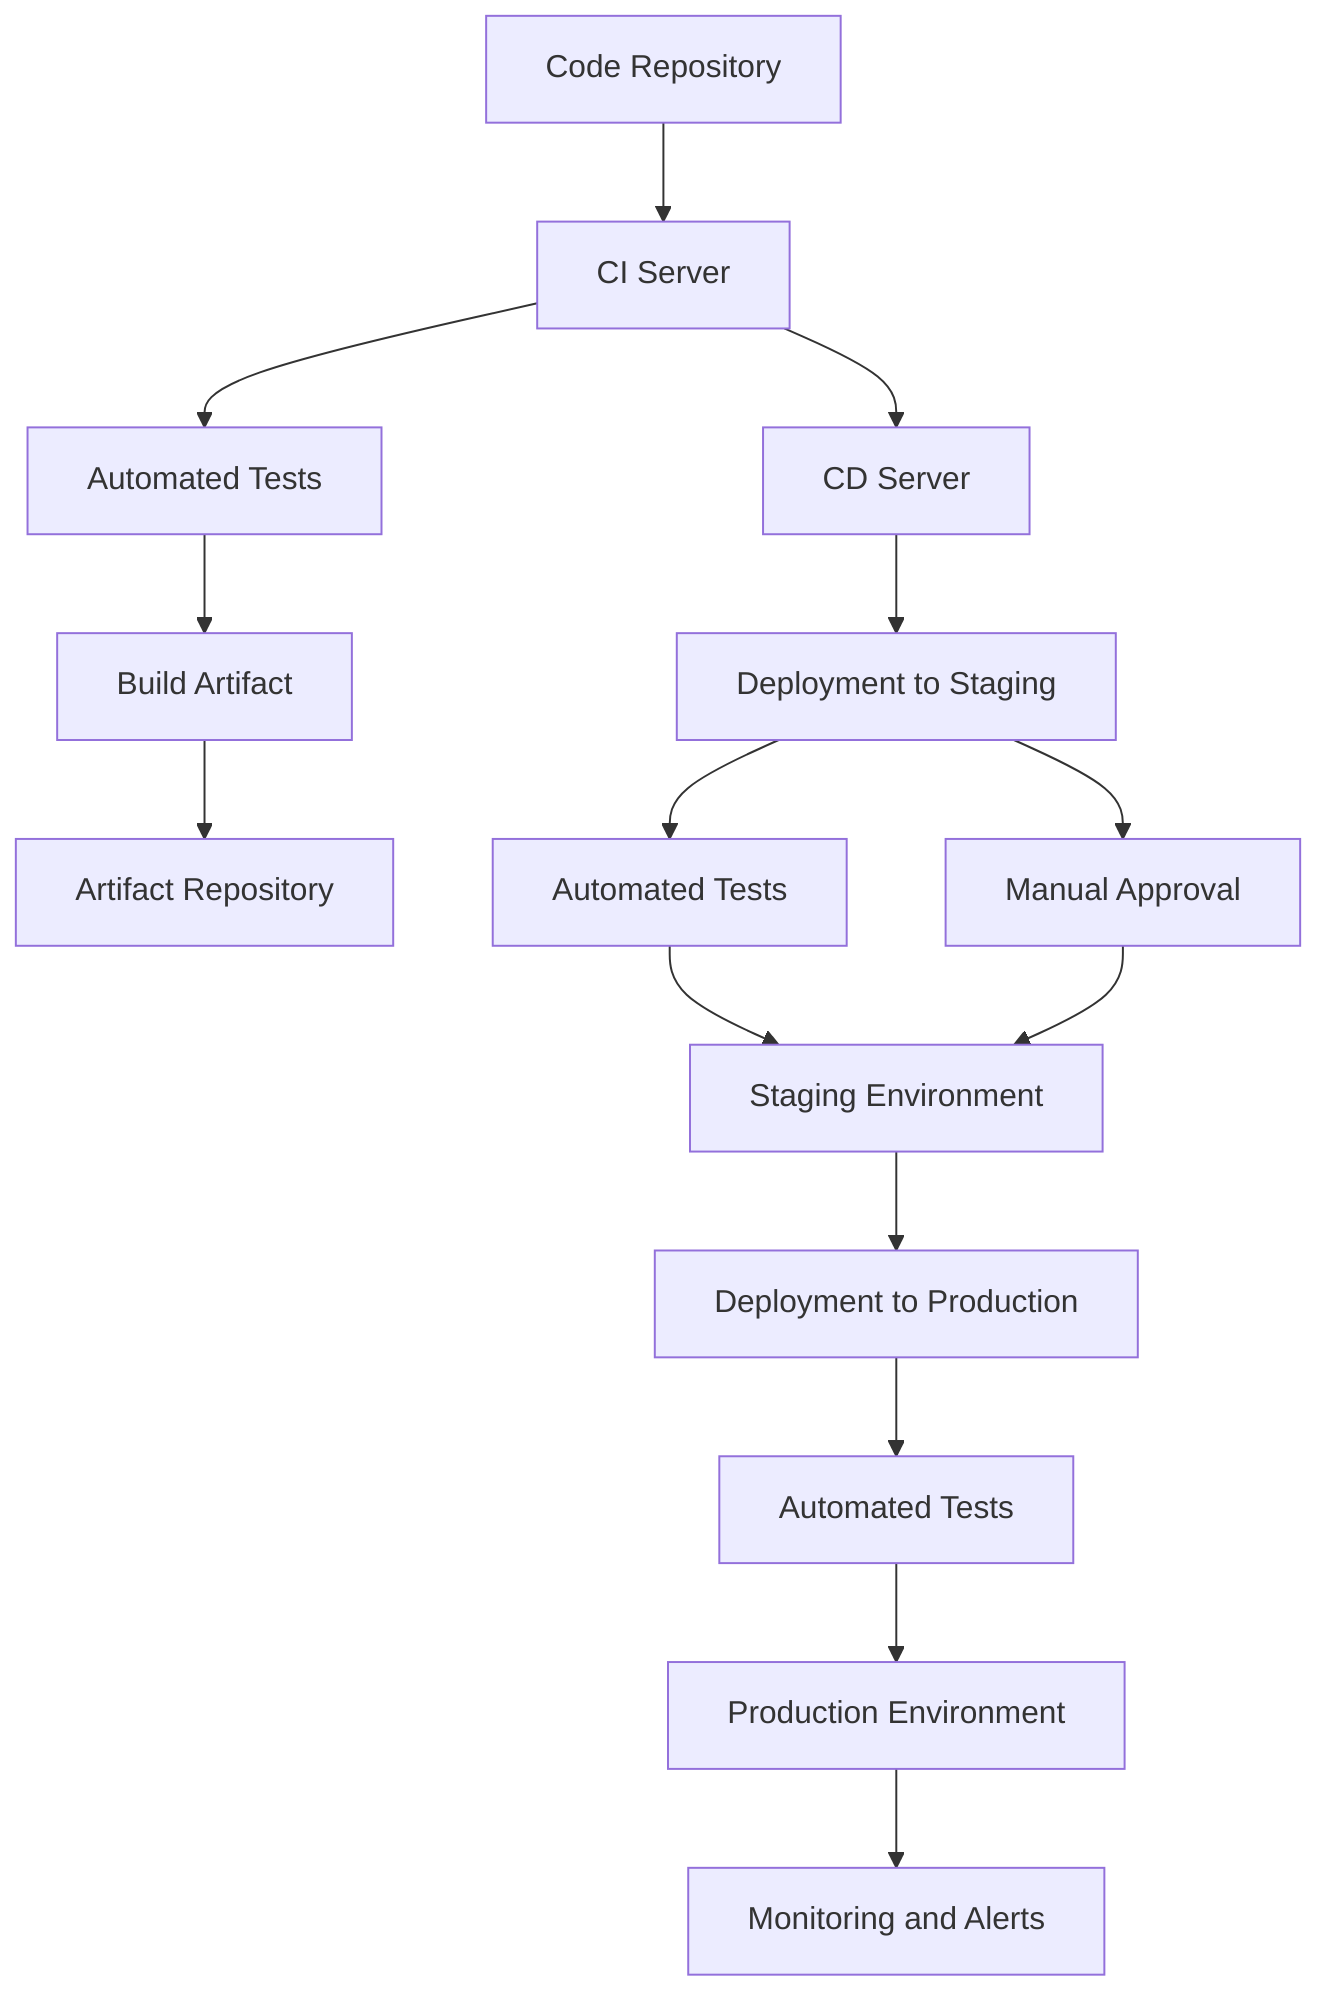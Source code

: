graph TD;
    A[Code Repository] --> B[CI Server];
    B --> C[Automated Tests];
    C --> D[Build Artifact];
    D --> E[Artifact Repository];
    B --> F[CD Server];
    F --> G[Deployment to Staging];
    G --> H[Automated Tests];
    H --> I[Staging Environment];
    G --> J[Manual Approval];
    J --> I;
    I --> K[Deployment to Production];
    K --> L[Automated Tests];
    L --> M[Production Environment];
    M --> N[Monitoring and Alerts];